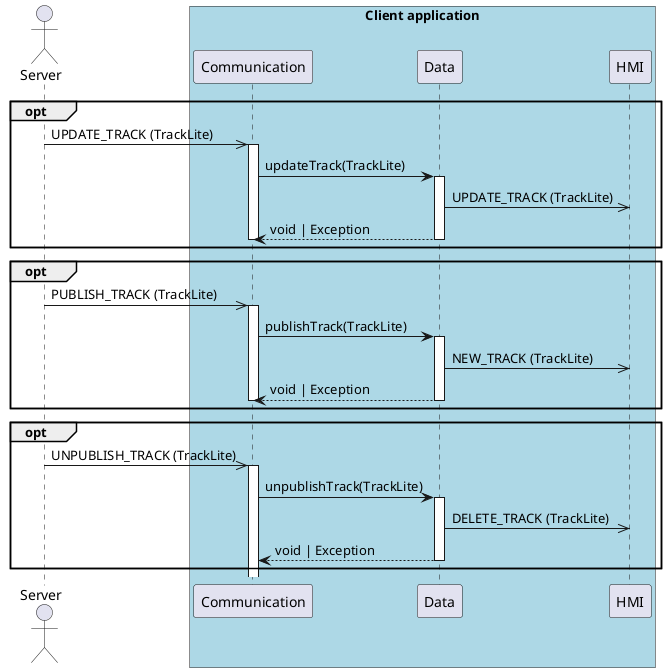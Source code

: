 @startuml  2.3 User edit the music file information (others side)
actor "Server" as server
box "Client application" #LightBlue
    participant Communication as com
    participant Data as data
    participant HMI as hmi
end box

opt 
    server ->> com++:  UPDATE_TRACK (TrackLite) 
    com -> data++: updateTrack(TrackLite)
    data->>hmi: UPDATE_TRACK (TrackLite) 
    return void | Exception
    deactivate com
end

opt 
    server ->> com++:  PUBLISH_TRACK (TrackLite) 
    com -> data++: publishTrack(TrackLite)
    data->>hmi: NEW_TRACK (TrackLite) 
    return void | Exception
    deactivate com
end

opt 
    server ->> com++:  UNPUBLISH_TRACK (TrackLite) 
    com -> data++: unpublishTrack(TrackLite)
    data->>hmi: DELETE_TRACK (TrackLite) 
    return void | Exception
end

@enduml